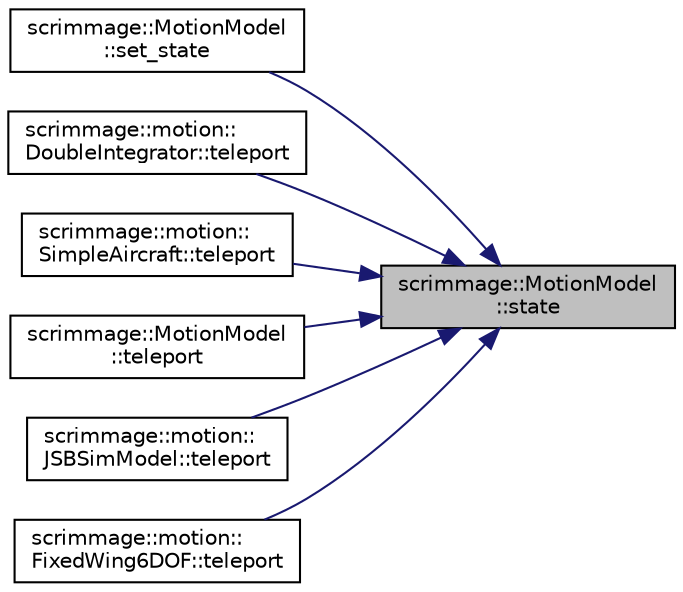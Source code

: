digraph "scrimmage::MotionModel::state"
{
 // LATEX_PDF_SIZE
  edge [fontname="Helvetica",fontsize="10",labelfontname="Helvetica",labelfontsize="10"];
  node [fontname="Helvetica",fontsize="10",shape=record];
  rankdir="RL";
  Node1 [label="scrimmage::MotionModel\l::state",height=0.2,width=0.4,color="black", fillcolor="grey75", style="filled", fontcolor="black",tooltip=" "];
  Node1 -> Node2 [dir="back",color="midnightblue",fontsize="10",style="solid",fontname="Helvetica"];
  Node2 [label="scrimmage::MotionModel\l::set_state",height=0.2,width=0.4,color="black", fillcolor="white", style="filled",URL="$classscrimmage_1_1MotionModel.html#a0399dd34f4767602e92687182fdabf15",tooltip=" "];
  Node1 -> Node3 [dir="back",color="midnightblue",fontsize="10",style="solid",fontname="Helvetica"];
  Node3 [label="scrimmage::motion::\lDoubleIntegrator::teleport",height=0.2,width=0.4,color="black", fillcolor="white", style="filled",URL="$classscrimmage_1_1motion_1_1DoubleIntegrator.html#a78d09656dba768f17890afc838573883",tooltip=" "];
  Node1 -> Node4 [dir="back",color="midnightblue",fontsize="10",style="solid",fontname="Helvetica"];
  Node4 [label="scrimmage::motion::\lSimpleAircraft::teleport",height=0.2,width=0.4,color="black", fillcolor="white", style="filled",URL="$classscrimmage_1_1motion_1_1SimpleAircraft.html#a41f618ebde374c29f8c5371217d77109",tooltip=" "];
  Node1 -> Node5 [dir="back",color="midnightblue",fontsize="10",style="solid",fontname="Helvetica"];
  Node5 [label="scrimmage::MotionModel\l::teleport",height=0.2,width=0.4,color="black", fillcolor="white", style="filled",URL="$classscrimmage_1_1MotionModel.html#a9f93742bdb2613f185cffb378881d7c0",tooltip=" "];
  Node1 -> Node6 [dir="back",color="midnightblue",fontsize="10",style="solid",fontname="Helvetica"];
  Node6 [label="scrimmage::motion::\lJSBSimModel::teleport",height=0.2,width=0.4,color="black", fillcolor="white", style="filled",URL="$classscrimmage_1_1motion_1_1JSBSimModel.html#a74260a468d7e2705b1f99c7a7e7f29e8",tooltip=" "];
  Node1 -> Node7 [dir="back",color="midnightblue",fontsize="10",style="solid",fontname="Helvetica"];
  Node7 [label="scrimmage::motion::\lFixedWing6DOF::teleport",height=0.2,width=0.4,color="black", fillcolor="white", style="filled",URL="$classscrimmage_1_1motion_1_1FixedWing6DOF.html#a777c73816c0099b5914ae96d61dd09a6",tooltip=" "];
}
